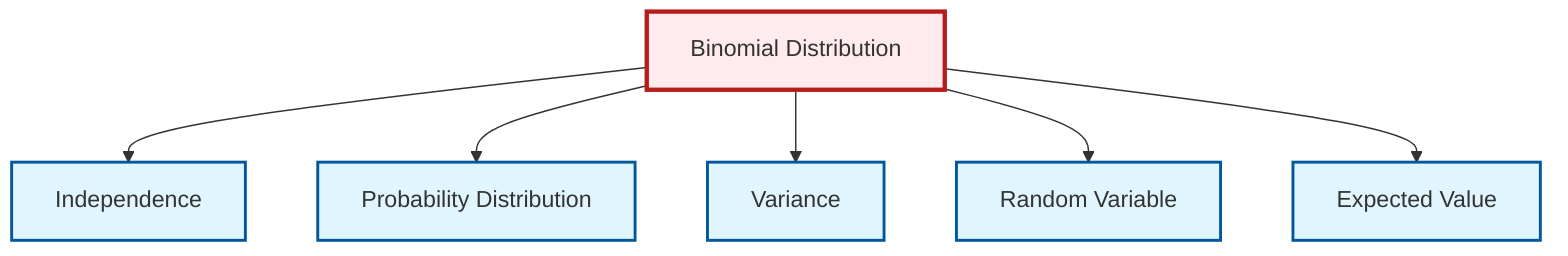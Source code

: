 graph TD
    classDef definition fill:#e1f5fe,stroke:#01579b,stroke-width:2px
    classDef theorem fill:#f3e5f5,stroke:#4a148c,stroke-width:2px
    classDef axiom fill:#fff3e0,stroke:#e65100,stroke-width:2px
    classDef example fill:#e8f5e9,stroke:#1b5e20,stroke-width:2px
    classDef current fill:#ffebee,stroke:#b71c1c,stroke-width:3px
    def-expectation["Expected Value"]:::definition
    def-probability-distribution["Probability Distribution"]:::definition
    def-random-variable["Random Variable"]:::definition
    def-binomial-distribution["Binomial Distribution"]:::definition
    def-independence["Independence"]:::definition
    def-variance["Variance"]:::definition
    def-binomial-distribution --> def-independence
    def-binomial-distribution --> def-probability-distribution
    def-binomial-distribution --> def-variance
    def-binomial-distribution --> def-random-variable
    def-binomial-distribution --> def-expectation
    class def-binomial-distribution current